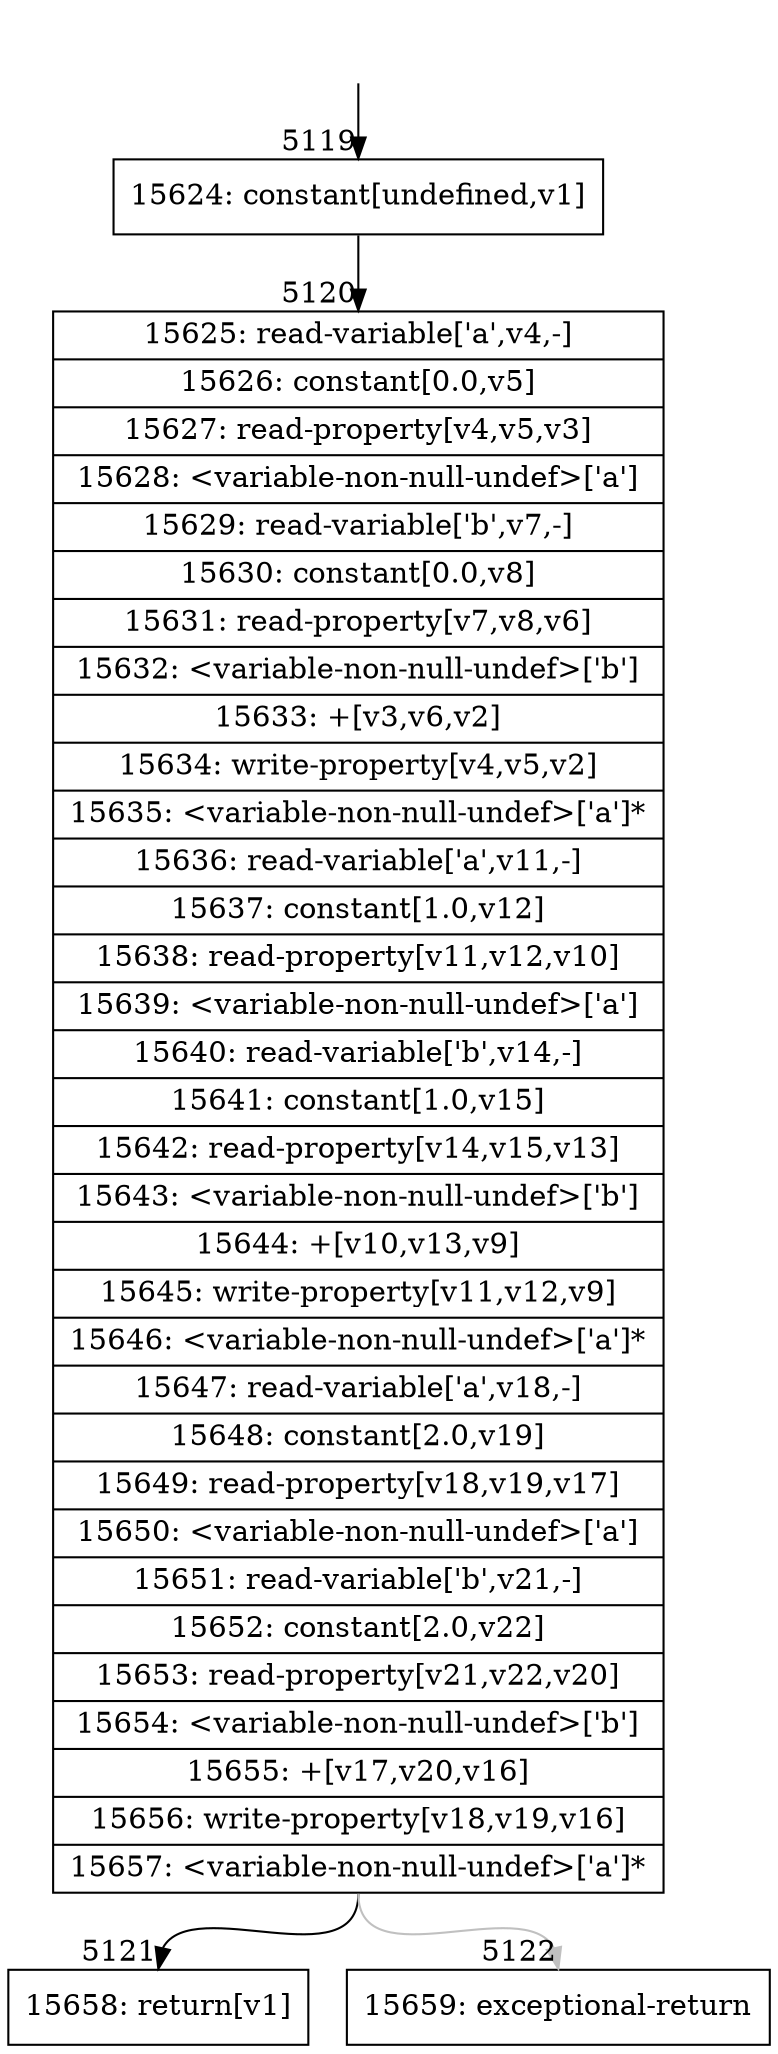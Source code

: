 digraph {
rankdir="TD"
BB_entry492[shape=none,label=""];
BB_entry492 -> BB5119 [tailport=s, headport=n, headlabel="    5119"]
BB5119 [shape=record label="{15624: constant[undefined,v1]}" ] 
BB5119 -> BB5120 [tailport=s, headport=n, headlabel="      5120"]
BB5120 [shape=record label="{15625: read-variable['a',v4,-]|15626: constant[0.0,v5]|15627: read-property[v4,v5,v3]|15628: \<variable-non-null-undef\>['a']|15629: read-variable['b',v7,-]|15630: constant[0.0,v8]|15631: read-property[v7,v8,v6]|15632: \<variable-non-null-undef\>['b']|15633: +[v3,v6,v2]|15634: write-property[v4,v5,v2]|15635: \<variable-non-null-undef\>['a']*|15636: read-variable['a',v11,-]|15637: constant[1.0,v12]|15638: read-property[v11,v12,v10]|15639: \<variable-non-null-undef\>['a']|15640: read-variable['b',v14,-]|15641: constant[1.0,v15]|15642: read-property[v14,v15,v13]|15643: \<variable-non-null-undef\>['b']|15644: +[v10,v13,v9]|15645: write-property[v11,v12,v9]|15646: \<variable-non-null-undef\>['a']*|15647: read-variable['a',v18,-]|15648: constant[2.0,v19]|15649: read-property[v18,v19,v17]|15650: \<variable-non-null-undef\>['a']|15651: read-variable['b',v21,-]|15652: constant[2.0,v22]|15653: read-property[v21,v22,v20]|15654: \<variable-non-null-undef\>['b']|15655: +[v17,v20,v16]|15656: write-property[v18,v19,v16]|15657: \<variable-non-null-undef\>['a']*}" ] 
BB5120 -> BB5121 [tailport=s, headport=n, headlabel="      5121"]
BB5120 -> BB5122 [tailport=s, headport=n, color=gray, headlabel="      5122"]
BB5121 [shape=record label="{15658: return[v1]}" ] 
BB5122 [shape=record label="{15659: exceptional-return}" ] 
//#$~ 2983
}
